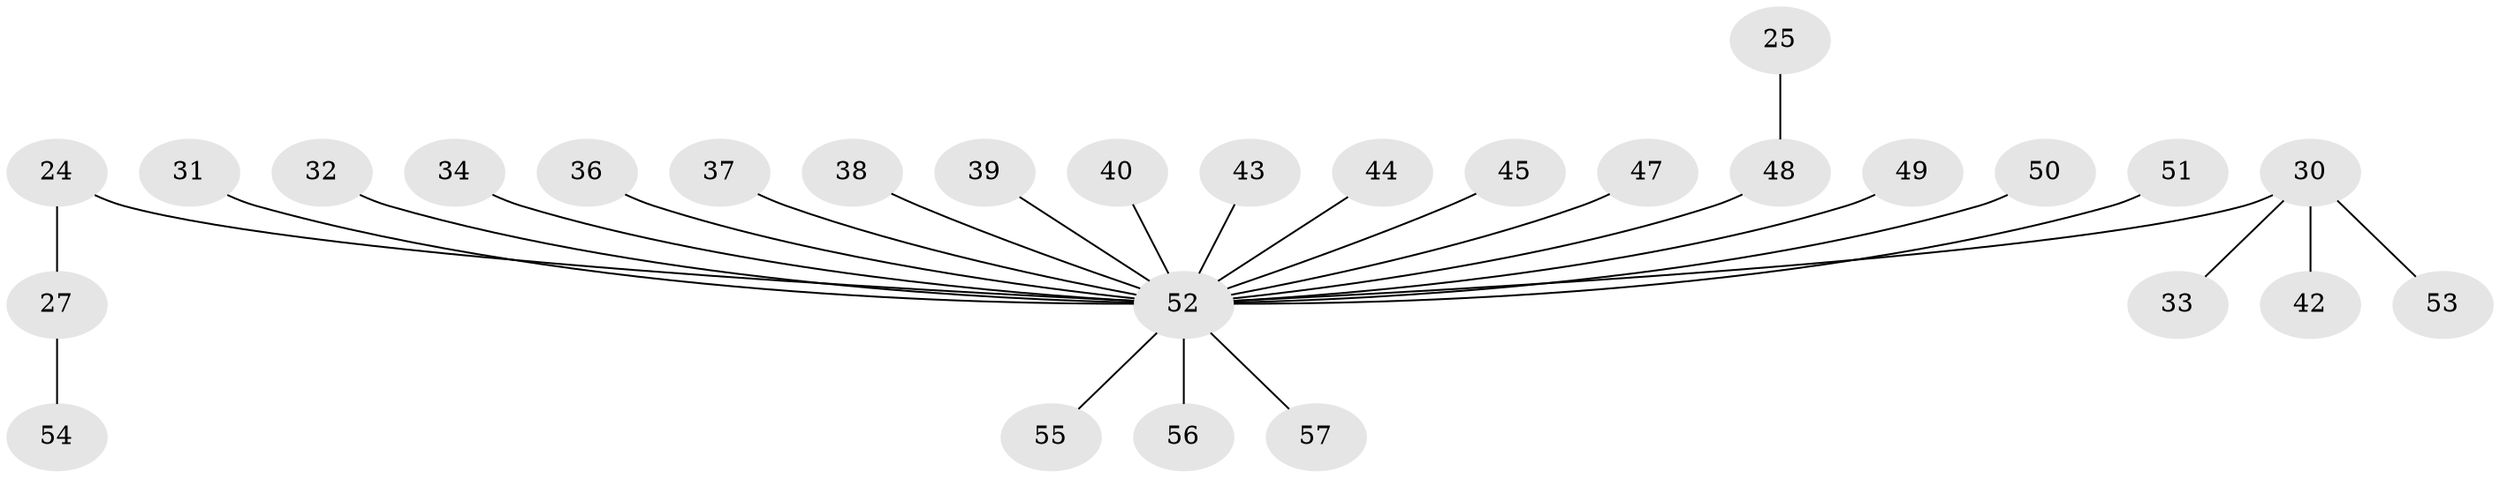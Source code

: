 // original degree distribution, {5: 0.017543859649122806, 4: 0.10526315789473684, 2: 0.17543859649122806, 1: 0.5614035087719298, 6: 0.017543859649122806, 7: 0.017543859649122806, 3: 0.10526315789473684}
// Generated by graph-tools (version 1.1) at 2025/53/03/09/25 04:53:32]
// undirected, 28 vertices, 27 edges
graph export_dot {
graph [start="1"]
  node [color=gray90,style=filled];
  24 [super="+19"];
  25;
  27;
  30;
  31;
  32;
  33;
  34;
  36;
  37;
  38;
  39;
  40;
  42;
  43;
  44;
  45;
  47;
  48 [super="+8+9"];
  49;
  50;
  51;
  52 [super="+1+46+26+41+11+12+35+14+29+16+18"];
  53;
  54;
  55;
  56;
  57;
  24 -- 27;
  24 -- 52;
  25 -- 48;
  27 -- 54;
  30 -- 33;
  30 -- 42;
  30 -- 53;
  30 -- 52;
  31 -- 52;
  32 -- 52;
  34 -- 52;
  36 -- 52;
  37 -- 52;
  38 -- 52;
  39 -- 52;
  40 -- 52;
  43 -- 52;
  44 -- 52;
  45 -- 52;
  47 -- 52;
  48 -- 52;
  49 -- 52;
  50 -- 52;
  51 -- 52;
  52 -- 56;
  52 -- 57;
  52 -- 55;
}
